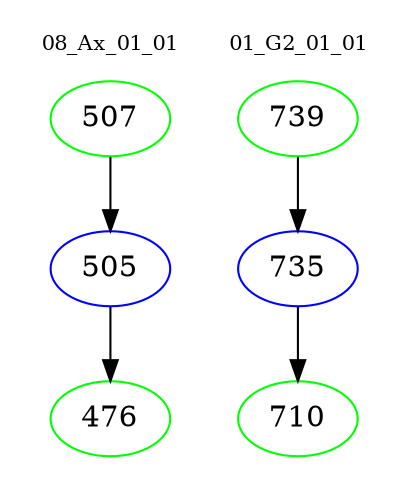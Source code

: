 digraph{
subgraph cluster_0 {
color = white
label = "08_Ax_01_01";
fontsize=10;
T0_507 [label="507", color="green"]
T0_507 -> T0_505 [color="black"]
T0_505 [label="505", color="blue"]
T0_505 -> T0_476 [color="black"]
T0_476 [label="476", color="green"]
}
subgraph cluster_1 {
color = white
label = "01_G2_01_01";
fontsize=10;
T1_739 [label="739", color="green"]
T1_739 -> T1_735 [color="black"]
T1_735 [label="735", color="blue"]
T1_735 -> T1_710 [color="black"]
T1_710 [label="710", color="green"]
}
}
